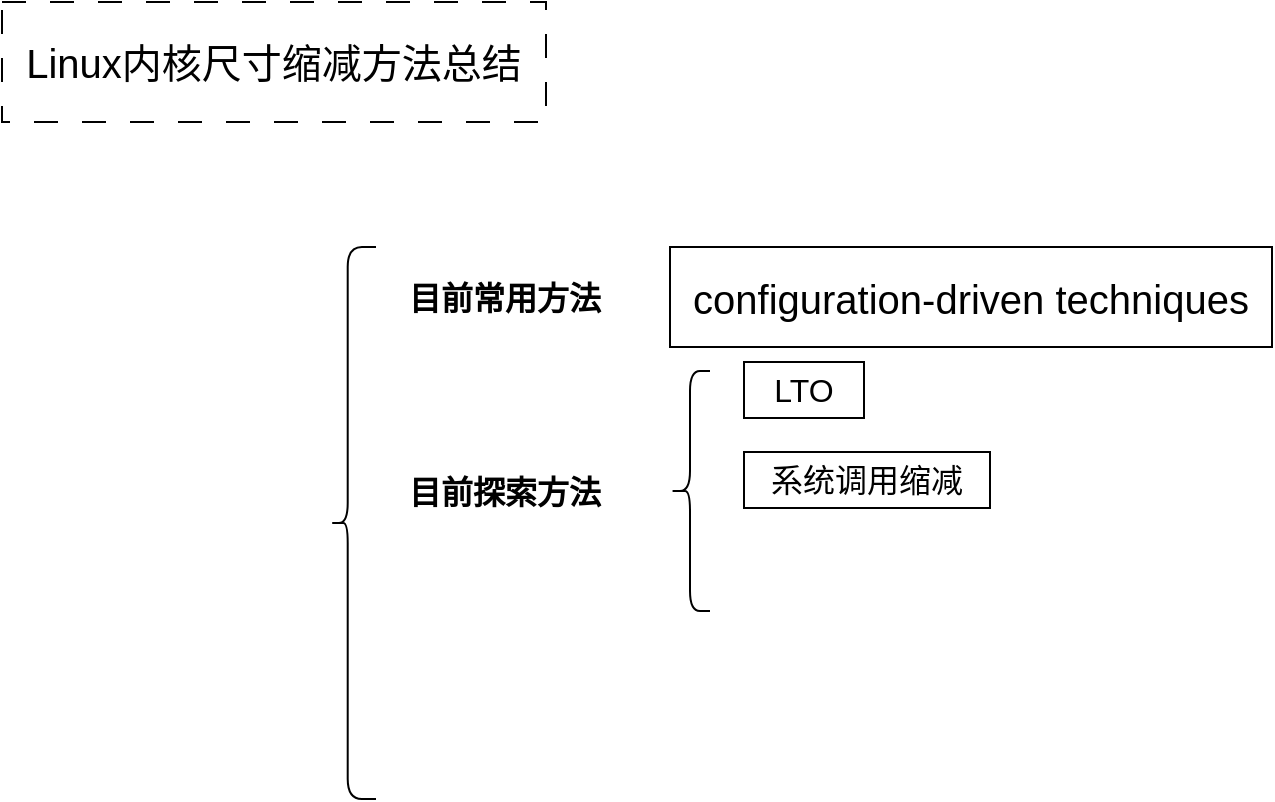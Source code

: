 <mxfile version="21.3.3" type="github">
  <diagram name="第 1 页" id="zZwxx3K8C3w1xwjBk0S7">
    <mxGraphModel dx="1793" dy="1451" grid="0" gridSize="10" guides="1" tooltips="1" connect="1" arrows="1" fold="1" page="0" pageScale="1" pageWidth="827" pageHeight="1169" math="0" shadow="0">
      <root>
        <mxCell id="0" />
        <mxCell id="1" parent="0" />
        <mxCell id="niadmOFnp_dnT3OxzhgZ-1" value="&lt;font style=&quot;font-size: 20px;&quot;&gt;Linux内核尺寸缩减方法总结&lt;/font&gt;" style="rounded=0;whiteSpace=wrap;html=1;fontSize=16;dashed=1;dashPattern=12 12;" vertex="1" parent="1">
          <mxGeometry x="-627" y="-471" width="272" height="60" as="geometry" />
        </mxCell>
        <mxCell id="niadmOFnp_dnT3OxzhgZ-3" value="" style="shape=curlyBracket;whiteSpace=wrap;html=1;rounded=1;labelPosition=left;verticalLabelPosition=middle;align=right;verticalAlign=middle;fontSize=16;size=0.385;" vertex="1" parent="1">
          <mxGeometry x="-463" y="-348.5" width="23" height="276" as="geometry" />
        </mxCell>
        <mxCell id="niadmOFnp_dnT3OxzhgZ-4" value="&lt;b&gt;目前常用方法&lt;/b&gt;" style="rounded=0;whiteSpace=wrap;html=1;fontSize=16;strokeColor=none;" vertex="1" parent="1">
          <mxGeometry x="-434" y="-343" width="117" height="39" as="geometry" />
        </mxCell>
        <mxCell id="niadmOFnp_dnT3OxzhgZ-5" value="&lt;font style=&quot;font-size: 20px;&quot;&gt;configuration-driven techniques&lt;/font&gt;" style="rounded=0;whiteSpace=wrap;html=1;fontSize=16;" vertex="1" parent="1">
          <mxGeometry x="-293" y="-348.5" width="301" height="50" as="geometry" />
        </mxCell>
        <mxCell id="niadmOFnp_dnT3OxzhgZ-6" value="&lt;b&gt;目前探索方法&lt;/b&gt;" style="rounded=0;whiteSpace=wrap;html=1;fontSize=16;strokeColor=none;" vertex="1" parent="1">
          <mxGeometry x="-434" y="-246" width="117" height="39" as="geometry" />
        </mxCell>
        <mxCell id="niadmOFnp_dnT3OxzhgZ-7" value="" style="shape=curlyBracket;whiteSpace=wrap;html=1;rounded=1;labelPosition=left;verticalLabelPosition=middle;align=right;verticalAlign=middle;fontSize=16;" vertex="1" parent="1">
          <mxGeometry x="-293" y="-286.5" width="20" height="120" as="geometry" />
        </mxCell>
        <mxCell id="niadmOFnp_dnT3OxzhgZ-8" value="LTO" style="rounded=0;whiteSpace=wrap;html=1;fontSize=16;" vertex="1" parent="1">
          <mxGeometry x="-256" y="-291" width="60" height="28" as="geometry" />
        </mxCell>
        <mxCell id="niadmOFnp_dnT3OxzhgZ-9" value="系统调用缩减" style="rounded=0;whiteSpace=wrap;html=1;fontSize=16;" vertex="1" parent="1">
          <mxGeometry x="-256" y="-246" width="123" height="28" as="geometry" />
        </mxCell>
      </root>
    </mxGraphModel>
  </diagram>
</mxfile>
